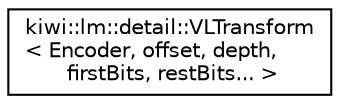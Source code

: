 digraph "Graphical Class Hierarchy"
{
 // LATEX_PDF_SIZE
  edge [fontname="Helvetica",fontsize="10",labelfontname="Helvetica",labelfontsize="10"];
  node [fontname="Helvetica",fontsize="10",shape=record];
  rankdir="LR";
  Node0 [label="kiwi::lm::detail::VLTransform\l\< Encoder, offset, depth,\l firstBits, restBits... \>",height=0.2,width=0.4,color="black", fillcolor="white", style="filled",URL="$structkiwi_1_1lm_1_1detail_1_1VLTransform_3_01Encoder_00_01offset_00_01depth_00_01firstBits_00_01restBits_8_8_8_01_4.html",tooltip=" "];
}
